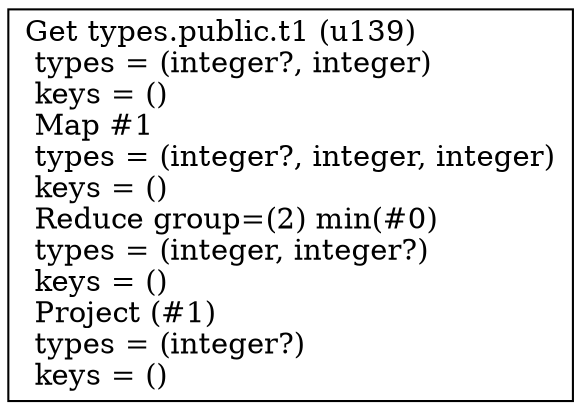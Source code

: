 digraph G {
    node0 [shape = record, label=" Get types.public.t1 (u139)\l  types = (integer?, integer)\l  keys = ()\l Map #1\l  types = (integer?, integer, integer)\l  keys = ()\l Reduce group=(2) min(#0)\l  types = (integer, integer?)\l  keys = ()\l Project (#1)\l  types = (integer?)\l  keys = ()\l"]
}
